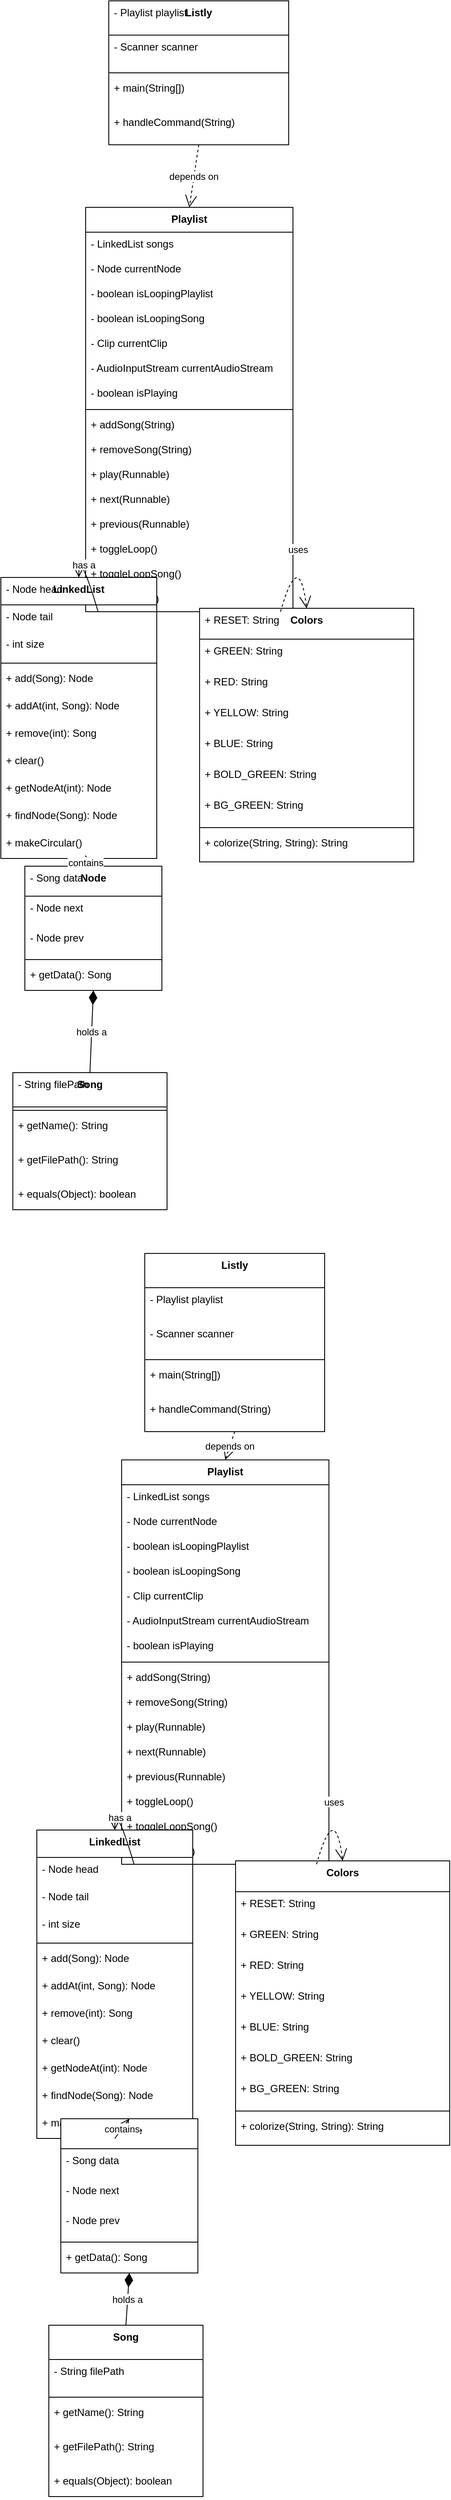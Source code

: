 <mxfile version="26.2.14">
  <diagram name="Page-1" id="Bg2ILVUZCvkJHj1Jf9vQ">
    <mxGraphModel dx="1000" dy="647" grid="1" gridSize="10" guides="1" tooltips="1" connect="1" arrows="1" fold="1" page="1" pageScale="1" pageWidth="850" pageHeight="1100" math="0" shadow="0">
      <root>
        <mxCell id="0" />
        <mxCell id="1" parent="0" />
        <mxCell id="2" value="Playlist" style="swimlane;fontStyle=1;align=center;verticalAlign=top;childLayout=stackLayout;horizontal=1;startSize=29;horizontalStack=0;resizeParent=1;resizeParentMax=0;resizeLast=0;collapsible=0;marginBottom=0;" parent="1" vertex="1">
          <mxGeometry x="107" y="249" width="242" height="472" as="geometry" />
        </mxCell>
        <mxCell id="3" value="- LinkedList songs" style="text;strokeColor=none;fillColor=none;align=left;verticalAlign=top;spacingLeft=4;spacingRight=4;overflow=hidden;rotatable=0;points=[[0,0.5],[1,0.5]];portConstraint=eastwest;" parent="2" vertex="1">
          <mxGeometry y="29" width="242" height="29" as="geometry" />
        </mxCell>
        <mxCell id="4" value="- Node currentNode" style="text;strokeColor=none;fillColor=none;align=left;verticalAlign=top;spacingLeft=4;spacingRight=4;overflow=hidden;rotatable=0;points=[[0,0.5],[1,0.5]];portConstraint=eastwest;" parent="2" vertex="1">
          <mxGeometry y="58" width="242" height="29" as="geometry" />
        </mxCell>
        <mxCell id="5" value="- boolean isLoopingPlaylist" style="text;strokeColor=none;fillColor=none;align=left;verticalAlign=top;spacingLeft=4;spacingRight=4;overflow=hidden;rotatable=0;points=[[0,0.5],[1,0.5]];portConstraint=eastwest;" parent="2" vertex="1">
          <mxGeometry y="87" width="242" height="29" as="geometry" />
        </mxCell>
        <mxCell id="6" value="- boolean isLoopingSong" style="text;strokeColor=none;fillColor=none;align=left;verticalAlign=top;spacingLeft=4;spacingRight=4;overflow=hidden;rotatable=0;points=[[0,0.5],[1,0.5]];portConstraint=eastwest;" parent="2" vertex="1">
          <mxGeometry y="116" width="242" height="29" as="geometry" />
        </mxCell>
        <mxCell id="7" value="- Clip currentClip" style="text;strokeColor=none;fillColor=none;align=left;verticalAlign=top;spacingLeft=4;spacingRight=4;overflow=hidden;rotatable=0;points=[[0,0.5],[1,0.5]];portConstraint=eastwest;" parent="2" vertex="1">
          <mxGeometry y="145" width="242" height="29" as="geometry" />
        </mxCell>
        <mxCell id="8" value="- AudioInputStream currentAudioStream" style="text;strokeColor=none;fillColor=none;align=left;verticalAlign=top;spacingLeft=4;spacingRight=4;overflow=hidden;rotatable=0;points=[[0,0.5],[1,0.5]];portConstraint=eastwest;" parent="2" vertex="1">
          <mxGeometry y="174" width="242" height="29" as="geometry" />
        </mxCell>
        <mxCell id="9" value="- boolean isPlaying" style="text;strokeColor=none;fillColor=none;align=left;verticalAlign=top;spacingLeft=4;spacingRight=4;overflow=hidden;rotatable=0;points=[[0,0.5],[1,0.5]];portConstraint=eastwest;" parent="2" vertex="1">
          <mxGeometry y="203" width="242" height="29" as="geometry" />
        </mxCell>
        <mxCell id="10" style="line;strokeWidth=1;fillColor=none;align=left;verticalAlign=middle;spacingTop=-1;spacingLeft=3;spacingRight=3;rotatable=0;labelPosition=right;points=[];portConstraint=eastwest;strokeColor=inherit;" parent="2" vertex="1">
          <mxGeometry y="232" width="242" height="8" as="geometry" />
        </mxCell>
        <mxCell id="11" value="+ addSong(String)" style="text;strokeColor=none;fillColor=none;align=left;verticalAlign=top;spacingLeft=4;spacingRight=4;overflow=hidden;rotatable=0;points=[[0,0.5],[1,0.5]];portConstraint=eastwest;" parent="2" vertex="1">
          <mxGeometry y="240" width="242" height="29" as="geometry" />
        </mxCell>
        <mxCell id="12" value="+ removeSong(String)" style="text;strokeColor=none;fillColor=none;align=left;verticalAlign=top;spacingLeft=4;spacingRight=4;overflow=hidden;rotatable=0;points=[[0,0.5],[1,0.5]];portConstraint=eastwest;" parent="2" vertex="1">
          <mxGeometry y="269" width="242" height="29" as="geometry" />
        </mxCell>
        <mxCell id="13" value="+ play(Runnable)" style="text;strokeColor=none;fillColor=none;align=left;verticalAlign=top;spacingLeft=4;spacingRight=4;overflow=hidden;rotatable=0;points=[[0,0.5],[1,0.5]];portConstraint=eastwest;" parent="2" vertex="1">
          <mxGeometry y="298" width="242" height="29" as="geometry" />
        </mxCell>
        <mxCell id="14" value="+ next(Runnable)" style="text;strokeColor=none;fillColor=none;align=left;verticalAlign=top;spacingLeft=4;spacingRight=4;overflow=hidden;rotatable=0;points=[[0,0.5],[1,0.5]];portConstraint=eastwest;" parent="2" vertex="1">
          <mxGeometry y="327" width="242" height="29" as="geometry" />
        </mxCell>
        <mxCell id="15" value="+ previous(Runnable)" style="text;strokeColor=none;fillColor=none;align=left;verticalAlign=top;spacingLeft=4;spacingRight=4;overflow=hidden;rotatable=0;points=[[0,0.5],[1,0.5]];portConstraint=eastwest;" parent="2" vertex="1">
          <mxGeometry y="356" width="242" height="29" as="geometry" />
        </mxCell>
        <mxCell id="16" value="+ toggleLoop()" style="text;strokeColor=none;fillColor=none;align=left;verticalAlign=top;spacingLeft=4;spacingRight=4;overflow=hidden;rotatable=0;points=[[0,0.5],[1,0.5]];portConstraint=eastwest;" parent="2" vertex="1">
          <mxGeometry y="385" width="242" height="29" as="geometry" />
        </mxCell>
        <mxCell id="17" value="+ toggleLoopSong()" style="text;strokeColor=none;fillColor=none;align=left;verticalAlign=top;spacingLeft=4;spacingRight=4;overflow=hidden;rotatable=0;points=[[0,0.5],[1,0.5]];portConstraint=eastwest;" parent="2" vertex="1">
          <mxGeometry y="414" width="242" height="29" as="geometry" />
        </mxCell>
        <mxCell id="18" value="+ printPlaylist()" style="text;strokeColor=none;fillColor=none;align=left;verticalAlign=top;spacingLeft=4;spacingRight=4;overflow=hidden;rotatable=0;points=[[0,0.5],[1,0.5]];portConstraint=eastwest;" parent="2" vertex="1">
          <mxGeometry y="443" width="242" height="29" as="geometry" />
        </mxCell>
        <mxCell id="19" value="LinkedList" style="swimlane;fontStyle=1;align=center;verticalAlign=top;childLayout=stackLayout;horizontal=1;startSize=32;horizontalStack=0;resizeParent=1;resizeParentMax=0;resizeLast=0;collapsible=0;marginBottom=0;" parent="1" vertex="1">
          <mxGeometry x="8" y="681" width="182" height="328" as="geometry" />
        </mxCell>
        <mxCell id="20" value="- Node head" style="text;strokeColor=none;fillColor=none;align=left;verticalAlign=top;spacingLeft=4;spacingRight=4;overflow=hidden;rotatable=0;points=[[0,0.5],[1,0.5]];portConstraint=eastwest;" parent="19" vertex="1">
          <mxGeometry width="182" height="32" as="geometry" />
        </mxCell>
        <mxCell id="21" value="- Node tail" style="text;strokeColor=none;fillColor=none;align=left;verticalAlign=top;spacingLeft=4;spacingRight=4;overflow=hidden;rotatable=0;points=[[0,0.5],[1,0.5]];portConstraint=eastwest;" parent="19" vertex="1">
          <mxGeometry y="32" width="182" height="32" as="geometry" />
        </mxCell>
        <mxCell id="22" value="- int size" style="text;strokeColor=none;fillColor=none;align=left;verticalAlign=top;spacingLeft=4;spacingRight=4;overflow=hidden;rotatable=0;points=[[0,0.5],[1,0.5]];portConstraint=eastwest;" parent="19" vertex="1">
          <mxGeometry y="64" width="182" height="32" as="geometry" />
        </mxCell>
        <mxCell id="23" style="line;strokeWidth=1;fillColor=none;align=left;verticalAlign=middle;spacingTop=-1;spacingLeft=3;spacingRight=3;rotatable=0;labelPosition=right;points=[];portConstraint=eastwest;strokeColor=inherit;" parent="19" vertex="1">
          <mxGeometry y="96" width="182" height="8" as="geometry" />
        </mxCell>
        <mxCell id="24" value="+ add(Song): Node" style="text;strokeColor=none;fillColor=none;align=left;verticalAlign=top;spacingLeft=4;spacingRight=4;overflow=hidden;rotatable=0;points=[[0,0.5],[1,0.5]];portConstraint=eastwest;" parent="19" vertex="1">
          <mxGeometry y="104" width="182" height="32" as="geometry" />
        </mxCell>
        <mxCell id="25" value="+ addAt(int, Song): Node" style="text;strokeColor=none;fillColor=none;align=left;verticalAlign=top;spacingLeft=4;spacingRight=4;overflow=hidden;rotatable=0;points=[[0,0.5],[1,0.5]];portConstraint=eastwest;" parent="19" vertex="1">
          <mxGeometry y="136" width="182" height="32" as="geometry" />
        </mxCell>
        <mxCell id="26" value="+ remove(int): Song" style="text;strokeColor=none;fillColor=none;align=left;verticalAlign=top;spacingLeft=4;spacingRight=4;overflow=hidden;rotatable=0;points=[[0,0.5],[1,0.5]];portConstraint=eastwest;" parent="19" vertex="1">
          <mxGeometry y="168" width="182" height="32" as="geometry" />
        </mxCell>
        <mxCell id="27" value="+ clear()" style="text;strokeColor=none;fillColor=none;align=left;verticalAlign=top;spacingLeft=4;spacingRight=4;overflow=hidden;rotatable=0;points=[[0,0.5],[1,0.5]];portConstraint=eastwest;" parent="19" vertex="1">
          <mxGeometry y="200" width="182" height="32" as="geometry" />
        </mxCell>
        <mxCell id="28" value="+ getNodeAt(int): Node" style="text;strokeColor=none;fillColor=none;align=left;verticalAlign=top;spacingLeft=4;spacingRight=4;overflow=hidden;rotatable=0;points=[[0,0.5],[1,0.5]];portConstraint=eastwest;" parent="19" vertex="1">
          <mxGeometry y="232" width="182" height="32" as="geometry" />
        </mxCell>
        <mxCell id="29" value="+ findNode(Song): Node" style="text;strokeColor=none;fillColor=none;align=left;verticalAlign=top;spacingLeft=4;spacingRight=4;overflow=hidden;rotatable=0;points=[[0,0.5],[1,0.5]];portConstraint=eastwest;" parent="19" vertex="1">
          <mxGeometry y="264" width="182" height="32" as="geometry" />
        </mxCell>
        <mxCell id="30" value="+ makeCircular()" style="text;strokeColor=none;fillColor=none;align=left;verticalAlign=top;spacingLeft=4;spacingRight=4;overflow=hidden;rotatable=0;points=[[0,0.5],[1,0.5]];portConstraint=eastwest;" parent="19" vertex="1">
          <mxGeometry y="296" width="182" height="32" as="geometry" />
        </mxCell>
        <mxCell id="31" value="Node" style="swimlane;fontStyle=1;align=center;verticalAlign=top;childLayout=stackLayout;horizontal=1;startSize=35;horizontalStack=0;resizeParent=1;resizeParentMax=0;resizeLast=0;collapsible=0;marginBottom=0;" parent="1" vertex="1">
          <mxGeometry x="36" y="1018" width="160" height="145" as="geometry" />
        </mxCell>
        <mxCell id="32" value="- Song data" style="text;strokeColor=none;fillColor=none;align=left;verticalAlign=top;spacingLeft=4;spacingRight=4;overflow=hidden;rotatable=0;points=[[0,0.5],[1,0.5]];portConstraint=eastwest;" parent="31" vertex="1">
          <mxGeometry width="160" height="35" as="geometry" />
        </mxCell>
        <mxCell id="33" value="- Node next" style="text;strokeColor=none;fillColor=none;align=left;verticalAlign=top;spacingLeft=4;spacingRight=4;overflow=hidden;rotatable=0;points=[[0,0.5],[1,0.5]];portConstraint=eastwest;" parent="31" vertex="1">
          <mxGeometry y="35" width="160" height="35" as="geometry" />
        </mxCell>
        <mxCell id="34" value="- Node prev" style="text;strokeColor=none;fillColor=none;align=left;verticalAlign=top;spacingLeft=4;spacingRight=4;overflow=hidden;rotatable=0;points=[[0,0.5],[1,0.5]];portConstraint=eastwest;" parent="31" vertex="1">
          <mxGeometry y="70" width="160" height="35" as="geometry" />
        </mxCell>
        <mxCell id="35" style="line;strokeWidth=1;fillColor=none;align=left;verticalAlign=middle;spacingTop=-1;spacingLeft=3;spacingRight=3;rotatable=0;labelPosition=right;points=[];portConstraint=eastwest;strokeColor=inherit;" parent="31" vertex="1">
          <mxGeometry y="105" width="160" height="8" as="geometry" />
        </mxCell>
        <mxCell id="36" value="+ getData(): Song" style="text;strokeColor=none;fillColor=none;align=left;verticalAlign=top;spacingLeft=4;spacingRight=4;overflow=hidden;rotatable=0;points=[[0,0.5],[1,0.5]];portConstraint=eastwest;" parent="31" vertex="1">
          <mxGeometry y="113" width="160" height="32" as="geometry" />
        </mxCell>
        <mxCell id="37" value="Song" style="swimlane;fontStyle=1;align=center;verticalAlign=top;childLayout=stackLayout;horizontal=1;startSize=40;horizontalStack=0;resizeParent=1;resizeParentMax=0;resizeLast=0;collapsible=0;marginBottom=0;" parent="1" vertex="1">
          <mxGeometry x="22" y="1259" width="180" height="160" as="geometry" />
        </mxCell>
        <mxCell id="38" value="- String filePath" style="text;strokeColor=none;fillColor=none;align=left;verticalAlign=top;spacingLeft=4;spacingRight=4;overflow=hidden;rotatable=0;points=[[0,0.5],[1,0.5]];portConstraint=eastwest;" parent="37" vertex="1">
          <mxGeometry width="180" height="40" as="geometry" />
        </mxCell>
        <mxCell id="39" style="line;strokeWidth=1;fillColor=none;align=left;verticalAlign=middle;spacingTop=-1;spacingLeft=3;spacingRight=3;rotatable=0;labelPosition=right;points=[];portConstraint=eastwest;strokeColor=inherit;" parent="37" vertex="1">
          <mxGeometry y="40" width="180" height="8" as="geometry" />
        </mxCell>
        <mxCell id="40" value="+ getName(): String" style="text;strokeColor=none;fillColor=none;align=left;verticalAlign=top;spacingLeft=4;spacingRight=4;overflow=hidden;rotatable=0;points=[[0,0.5],[1,0.5]];portConstraint=eastwest;" parent="37" vertex="1">
          <mxGeometry y="48" width="180" height="40" as="geometry" />
        </mxCell>
        <mxCell id="41" value="+ getFilePath(): String" style="text;strokeColor=none;fillColor=none;align=left;verticalAlign=top;spacingLeft=4;spacingRight=4;overflow=hidden;rotatable=0;points=[[0,0.5],[1,0.5]];portConstraint=eastwest;" parent="37" vertex="1">
          <mxGeometry y="88" width="180" height="40" as="geometry" />
        </mxCell>
        <mxCell id="42" value="+ equals(Object): boolean" style="text;strokeColor=none;fillColor=none;align=left;verticalAlign=top;spacingLeft=4;spacingRight=4;overflow=hidden;rotatable=0;points=[[0,0.5],[1,0.5]];portConstraint=eastwest;" parent="37" vertex="1">
          <mxGeometry y="128" width="180" height="32" as="geometry" />
        </mxCell>
        <mxCell id="43" value="Listly" style="swimlane;fontStyle=1;align=center;verticalAlign=top;childLayout=stackLayout;horizontal=1;startSize=40;horizontalStack=0;resizeParent=1;resizeParentMax=0;resizeLast=0;collapsible=0;marginBottom=0;" parent="1" vertex="1">
          <mxGeometry x="134" y="8" width="210" height="168" as="geometry" />
        </mxCell>
        <mxCell id="44" value="- Playlist playlist" style="text;strokeColor=none;fillColor=none;align=left;verticalAlign=top;spacingLeft=4;spacingRight=4;overflow=hidden;rotatable=0;points=[[0,0.5],[1,0.5]];portConstraint=eastwest;" parent="43" vertex="1">
          <mxGeometry width="210" height="40" as="geometry" />
        </mxCell>
        <mxCell id="45" value="- Scanner scanner" style="text;strokeColor=none;fillColor=none;align=left;verticalAlign=top;spacingLeft=4;spacingRight=4;overflow=hidden;rotatable=0;points=[[0,0.5],[1,0.5]];portConstraint=eastwest;" parent="43" vertex="1">
          <mxGeometry y="40" width="210" height="40" as="geometry" />
        </mxCell>
        <mxCell id="46" style="line;strokeWidth=1;fillColor=none;align=left;verticalAlign=middle;spacingTop=-1;spacingLeft=3;spacingRight=3;rotatable=0;labelPosition=right;points=[];portConstraint=eastwest;strokeColor=inherit;" parent="43" vertex="1">
          <mxGeometry y="80" width="210" height="8" as="geometry" />
        </mxCell>
        <mxCell id="47" value="+ main(String[])" style="text;strokeColor=none;fillColor=none;align=left;verticalAlign=top;spacingLeft=4;spacingRight=4;overflow=hidden;rotatable=0;points=[[0,0.5],[1,0.5]];portConstraint=eastwest;" parent="43" vertex="1">
          <mxGeometry y="88" width="210" height="40" as="geometry" />
        </mxCell>
        <mxCell id="48" value="+ handleCommand(String)" style="text;strokeColor=none;fillColor=none;align=left;verticalAlign=top;spacingLeft=4;spacingRight=4;overflow=hidden;rotatable=0;points=[[0,0.5],[1,0.5]];portConstraint=eastwest;" parent="43" vertex="1">
          <mxGeometry y="128" width="210" height="40" as="geometry" />
        </mxCell>
        <mxCell id="49" value="Colors" style="swimlane;fontStyle=1;align=center;verticalAlign=top;childLayout=stackLayout;horizontal=1;startSize=36;horizontalStack=0;resizeParent=1;resizeParentMax=0;resizeLast=0;collapsible=0;marginBottom=0;" parent="1" vertex="1">
          <mxGeometry x="240" y="717" width="250" height="296" as="geometry" />
        </mxCell>
        <mxCell id="50" value="+ RESET: String" style="text;strokeColor=none;fillColor=none;align=left;verticalAlign=top;spacingLeft=4;spacingRight=4;overflow=hidden;rotatable=0;points=[[0,0.5],[1,0.5]];portConstraint=eastwest;" vertex="1" parent="49">
          <mxGeometry width="250" height="36" as="geometry" />
        </mxCell>
        <mxCell id="51" value="+ GREEN: String" style="text;strokeColor=none;fillColor=none;align=left;verticalAlign=top;spacingLeft=4;spacingRight=4;overflow=hidden;rotatable=0;points=[[0,0.5],[1,0.5]];portConstraint=eastwest;" vertex="1" parent="49">
          <mxGeometry y="36" width="250" height="36" as="geometry" />
        </mxCell>
        <mxCell id="52" value="+ RED: String" style="text;strokeColor=none;fillColor=none;align=left;verticalAlign=top;spacingLeft=4;spacingRight=4;overflow=hidden;rotatable=0;points=[[0,0.5],[1,0.5]];portConstraint=eastwest;" vertex="1" parent="49">
          <mxGeometry y="72" width="250" height="36" as="geometry" />
        </mxCell>
        <mxCell id="53" value="+ YELLOW: String" style="text;strokeColor=none;fillColor=none;align=left;verticalAlign=top;spacingLeft=4;spacingRight=4;overflow=hidden;rotatable=0;points=[[0,0.5],[1,0.5]];portConstraint=eastwest;" vertex="1" parent="49">
          <mxGeometry y="108" width="250" height="36" as="geometry" />
        </mxCell>
        <mxCell id="54" value="+ BLUE: String" style="text;strokeColor=none;fillColor=none;align=left;verticalAlign=top;spacingLeft=4;spacingRight=4;overflow=hidden;rotatable=0;points=[[0,0.5],[1,0.5]];portConstraint=eastwest;" vertex="1" parent="49">
          <mxGeometry y="144" width="250" height="36" as="geometry" />
        </mxCell>
        <mxCell id="55" value="+ BOLD_GREEN: String" style="text;strokeColor=none;fillColor=none;align=left;verticalAlign=top;spacingLeft=4;spacingRight=4;overflow=hidden;rotatable=0;points=[[0,0.5],[1,0.5]];portConstraint=eastwest;" vertex="1" parent="49">
          <mxGeometry y="180" width="250" height="36" as="geometry" />
        </mxCell>
        <mxCell id="56" value="+ BG_GREEN: String" style="text;strokeColor=none;fillColor=none;align=left;verticalAlign=top;spacingLeft=4;spacingRight=4;overflow=hidden;rotatable=0;points=[[0,0.5],[1,0.5]];portConstraint=eastwest;" vertex="1" parent="49">
          <mxGeometry y="216" width="250" height="36" as="geometry" />
        </mxCell>
        <mxCell id="57" style="line;strokeWidth=1;fillColor=none;align=left;verticalAlign=middle;spacingTop=-1;spacingLeft=3;spacingRight=3;rotatable=0;labelPosition=right;points=[];portConstraint=eastwest;strokeColor=inherit;" vertex="1" parent="49">
          <mxGeometry y="252" width="250" height="8" as="geometry" />
        </mxCell>
        <mxCell id="58" value="+ colorize(String, String): String" style="text;strokeColor=none;fillColor=none;align=left;verticalAlign=top;spacingLeft=4;spacingRight=4;overflow=hidden;rotatable=0;points=[[0,0.5],[1,0.5]];portConstraint=eastwest;" vertex="1" parent="49">
          <mxGeometry y="260" width="250" height="36" as="geometry" />
        </mxCell>
        <mxCell id="vHM085T9VJocgPJCo9uY-49" value="Playlist" style="swimlane;fontStyle=1;align=center;verticalAlign=top;childLayout=stackLayout;horizontal=1;startSize=29;horizontalStack=0;resizeParent=1;resizeParentMax=0;resizeLast=0;collapsible=0;marginBottom=0;" vertex="1" parent="1">
          <mxGeometry x="149" y="1711" width="242" height="472" as="geometry" />
        </mxCell>
        <mxCell id="vHM085T9VJocgPJCo9uY-50" value="- LinkedList songs" style="text;strokeColor=none;fillColor=none;align=left;verticalAlign=top;spacingLeft=4;spacingRight=4;overflow=hidden;rotatable=0;points=[[0,0.5],[1,0.5]];portConstraint=eastwest;" vertex="1" parent="vHM085T9VJocgPJCo9uY-49">
          <mxGeometry y="29" width="242" height="29" as="geometry" />
        </mxCell>
        <mxCell id="vHM085T9VJocgPJCo9uY-51" value="- Node currentNode" style="text;strokeColor=none;fillColor=none;align=left;verticalAlign=top;spacingLeft=4;spacingRight=4;overflow=hidden;rotatable=0;points=[[0,0.5],[1,0.5]];portConstraint=eastwest;" vertex="1" parent="vHM085T9VJocgPJCo9uY-49">
          <mxGeometry y="58" width="242" height="29" as="geometry" />
        </mxCell>
        <mxCell id="vHM085T9VJocgPJCo9uY-52" value="- boolean isLoopingPlaylist" style="text;strokeColor=none;fillColor=none;align=left;verticalAlign=top;spacingLeft=4;spacingRight=4;overflow=hidden;rotatable=0;points=[[0,0.5],[1,0.5]];portConstraint=eastwest;" vertex="1" parent="vHM085T9VJocgPJCo9uY-49">
          <mxGeometry y="87" width="242" height="29" as="geometry" />
        </mxCell>
        <mxCell id="vHM085T9VJocgPJCo9uY-53" value="- boolean isLoopingSong" style="text;strokeColor=none;fillColor=none;align=left;verticalAlign=top;spacingLeft=4;spacingRight=4;overflow=hidden;rotatable=0;points=[[0,0.5],[1,0.5]];portConstraint=eastwest;" vertex="1" parent="vHM085T9VJocgPJCo9uY-49">
          <mxGeometry y="116" width="242" height="29" as="geometry" />
        </mxCell>
        <mxCell id="vHM085T9VJocgPJCo9uY-54" value="- Clip currentClip" style="text;strokeColor=none;fillColor=none;align=left;verticalAlign=top;spacingLeft=4;spacingRight=4;overflow=hidden;rotatable=0;points=[[0,0.5],[1,0.5]];portConstraint=eastwest;" vertex="1" parent="vHM085T9VJocgPJCo9uY-49">
          <mxGeometry y="145" width="242" height="29" as="geometry" />
        </mxCell>
        <mxCell id="vHM085T9VJocgPJCo9uY-55" value="- AudioInputStream currentAudioStream" style="text;strokeColor=none;fillColor=none;align=left;verticalAlign=top;spacingLeft=4;spacingRight=4;overflow=hidden;rotatable=0;points=[[0,0.5],[1,0.5]];portConstraint=eastwest;" vertex="1" parent="vHM085T9VJocgPJCo9uY-49">
          <mxGeometry y="174" width="242" height="29" as="geometry" />
        </mxCell>
        <mxCell id="vHM085T9VJocgPJCo9uY-56" value="- boolean isPlaying" style="text;strokeColor=none;fillColor=none;align=left;verticalAlign=top;spacingLeft=4;spacingRight=4;overflow=hidden;rotatable=0;points=[[0,0.5],[1,0.5]];portConstraint=eastwest;" vertex="1" parent="vHM085T9VJocgPJCo9uY-49">
          <mxGeometry y="203" width="242" height="29" as="geometry" />
        </mxCell>
        <mxCell id="vHM085T9VJocgPJCo9uY-57" style="line;strokeWidth=1;fillColor=none;align=left;verticalAlign=middle;spacingTop=-1;spacingLeft=3;spacingRight=3;rotatable=0;labelPosition=right;points=[];portConstraint=eastwest;strokeColor=inherit;" vertex="1" parent="vHM085T9VJocgPJCo9uY-49">
          <mxGeometry y="232" width="242" height="8" as="geometry" />
        </mxCell>
        <mxCell id="vHM085T9VJocgPJCo9uY-58" value="+ addSong(String)" style="text;strokeColor=none;fillColor=none;align=left;verticalAlign=top;spacingLeft=4;spacingRight=4;overflow=hidden;rotatable=0;points=[[0,0.5],[1,0.5]];portConstraint=eastwest;" vertex="1" parent="vHM085T9VJocgPJCo9uY-49">
          <mxGeometry y="240" width="242" height="29" as="geometry" />
        </mxCell>
        <mxCell id="vHM085T9VJocgPJCo9uY-59" value="+ removeSong(String)" style="text;strokeColor=none;fillColor=none;align=left;verticalAlign=top;spacingLeft=4;spacingRight=4;overflow=hidden;rotatable=0;points=[[0,0.5],[1,0.5]];portConstraint=eastwest;" vertex="1" parent="vHM085T9VJocgPJCo9uY-49">
          <mxGeometry y="269" width="242" height="29" as="geometry" />
        </mxCell>
        <mxCell id="vHM085T9VJocgPJCo9uY-60" value="+ play(Runnable)" style="text;strokeColor=none;fillColor=none;align=left;verticalAlign=top;spacingLeft=4;spacingRight=4;overflow=hidden;rotatable=0;points=[[0,0.5],[1,0.5]];portConstraint=eastwest;" vertex="1" parent="vHM085T9VJocgPJCo9uY-49">
          <mxGeometry y="298" width="242" height="29" as="geometry" />
        </mxCell>
        <mxCell id="vHM085T9VJocgPJCo9uY-61" value="+ next(Runnable)" style="text;strokeColor=none;fillColor=none;align=left;verticalAlign=top;spacingLeft=4;spacingRight=4;overflow=hidden;rotatable=0;points=[[0,0.5],[1,0.5]];portConstraint=eastwest;" vertex="1" parent="vHM085T9VJocgPJCo9uY-49">
          <mxGeometry y="327" width="242" height="29" as="geometry" />
        </mxCell>
        <mxCell id="vHM085T9VJocgPJCo9uY-62" value="+ previous(Runnable)" style="text;strokeColor=none;fillColor=none;align=left;verticalAlign=top;spacingLeft=4;spacingRight=4;overflow=hidden;rotatable=0;points=[[0,0.5],[1,0.5]];portConstraint=eastwest;" vertex="1" parent="vHM085T9VJocgPJCo9uY-49">
          <mxGeometry y="356" width="242" height="29" as="geometry" />
        </mxCell>
        <mxCell id="vHM085T9VJocgPJCo9uY-63" value="+ toggleLoop()" style="text;strokeColor=none;fillColor=none;align=left;verticalAlign=top;spacingLeft=4;spacingRight=4;overflow=hidden;rotatable=0;points=[[0,0.5],[1,0.5]];portConstraint=eastwest;" vertex="1" parent="vHM085T9VJocgPJCo9uY-49">
          <mxGeometry y="385" width="242" height="29" as="geometry" />
        </mxCell>
        <mxCell id="vHM085T9VJocgPJCo9uY-64" value="+ toggleLoopSong()" style="text;strokeColor=none;fillColor=none;align=left;verticalAlign=top;spacingLeft=4;spacingRight=4;overflow=hidden;rotatable=0;points=[[0,0.5],[1,0.5]];portConstraint=eastwest;" vertex="1" parent="vHM085T9VJocgPJCo9uY-49">
          <mxGeometry y="414" width="242" height="29" as="geometry" />
        </mxCell>
        <mxCell id="vHM085T9VJocgPJCo9uY-65" value="+ printPlaylist()" style="text;strokeColor=none;fillColor=none;align=left;verticalAlign=top;spacingLeft=4;spacingRight=4;overflow=hidden;rotatable=0;points=[[0,0.5],[1,0.5]];portConstraint=eastwest;" vertex="1" parent="vHM085T9VJocgPJCo9uY-49">
          <mxGeometry y="443" width="242" height="29" as="geometry" />
        </mxCell>
        <mxCell id="59" value="has a" style="curved=1;startArrow=none;endArrow=open;endSize=12;exitX=0.06;exitY=1;entryX=0.5;entryY=0;" edge="1" parent="1" source="2" target="19">
          <mxGeometry relative="1" as="geometry">
            <Array as="points">
              <mxPoint x="99" y="645" />
            </Array>
          </mxGeometry>
        </mxCell>
        <mxCell id="vHM085T9VJocgPJCo9uY-66" value="LinkedList" style="swimlane;fontStyle=1;align=center;verticalAlign=top;childLayout=stackLayout;horizontal=1;startSize=32;horizontalStack=0;resizeParent=1;resizeParentMax=0;resizeLast=0;collapsible=0;marginBottom=0;" vertex="1" parent="1">
          <mxGeometry x="50" y="2143" width="182" height="360" as="geometry" />
        </mxCell>
        <mxCell id="vHM085T9VJocgPJCo9uY-67" value="- Node head" style="text;strokeColor=none;fillColor=none;align=left;verticalAlign=top;spacingLeft=4;spacingRight=4;overflow=hidden;rotatable=0;points=[[0,0.5],[1,0.5]];portConstraint=eastwest;" vertex="1" parent="vHM085T9VJocgPJCo9uY-66">
          <mxGeometry y="32" width="182" height="32" as="geometry" />
        </mxCell>
        <mxCell id="vHM085T9VJocgPJCo9uY-68" value="- Node tail" style="text;strokeColor=none;fillColor=none;align=left;verticalAlign=top;spacingLeft=4;spacingRight=4;overflow=hidden;rotatable=0;points=[[0,0.5],[1,0.5]];portConstraint=eastwest;" vertex="1" parent="vHM085T9VJocgPJCo9uY-66">
          <mxGeometry y="64" width="182" height="32" as="geometry" />
        </mxCell>
        <mxCell id="vHM085T9VJocgPJCo9uY-69" value="- int size" style="text;strokeColor=none;fillColor=none;align=left;verticalAlign=top;spacingLeft=4;spacingRight=4;overflow=hidden;rotatable=0;points=[[0,0.5],[1,0.5]];portConstraint=eastwest;" vertex="1" parent="vHM085T9VJocgPJCo9uY-66">
          <mxGeometry y="96" width="182" height="32" as="geometry" />
        </mxCell>
        <mxCell id="vHM085T9VJocgPJCo9uY-70" style="line;strokeWidth=1;fillColor=none;align=left;verticalAlign=middle;spacingTop=-1;spacingLeft=3;spacingRight=3;rotatable=0;labelPosition=right;points=[];portConstraint=eastwest;strokeColor=inherit;" vertex="1" parent="vHM085T9VJocgPJCo9uY-66">
          <mxGeometry y="128" width="182" height="8" as="geometry" />
        </mxCell>
        <mxCell id="vHM085T9VJocgPJCo9uY-71" value="+ add(Song): Node" style="text;strokeColor=none;fillColor=none;align=left;verticalAlign=top;spacingLeft=4;spacingRight=4;overflow=hidden;rotatable=0;points=[[0,0.5],[1,0.5]];portConstraint=eastwest;" vertex="1" parent="vHM085T9VJocgPJCo9uY-66">
          <mxGeometry y="136" width="182" height="32" as="geometry" />
        </mxCell>
        <mxCell id="vHM085T9VJocgPJCo9uY-72" value="+ addAt(int, Song): Node" style="text;strokeColor=none;fillColor=none;align=left;verticalAlign=top;spacingLeft=4;spacingRight=4;overflow=hidden;rotatable=0;points=[[0,0.5],[1,0.5]];portConstraint=eastwest;" vertex="1" parent="vHM085T9VJocgPJCo9uY-66">
          <mxGeometry y="168" width="182" height="32" as="geometry" />
        </mxCell>
        <mxCell id="vHM085T9VJocgPJCo9uY-73" value="+ remove(int): Song" style="text;strokeColor=none;fillColor=none;align=left;verticalAlign=top;spacingLeft=4;spacingRight=4;overflow=hidden;rotatable=0;points=[[0,0.5],[1,0.5]];portConstraint=eastwest;" vertex="1" parent="vHM085T9VJocgPJCo9uY-66">
          <mxGeometry y="200" width="182" height="32" as="geometry" />
        </mxCell>
        <mxCell id="vHM085T9VJocgPJCo9uY-74" value="+ clear()" style="text;strokeColor=none;fillColor=none;align=left;verticalAlign=top;spacingLeft=4;spacingRight=4;overflow=hidden;rotatable=0;points=[[0,0.5],[1,0.5]];portConstraint=eastwest;" vertex="1" parent="vHM085T9VJocgPJCo9uY-66">
          <mxGeometry y="232" width="182" height="32" as="geometry" />
        </mxCell>
        <mxCell id="vHM085T9VJocgPJCo9uY-75" value="+ getNodeAt(int): Node" style="text;strokeColor=none;fillColor=none;align=left;verticalAlign=top;spacingLeft=4;spacingRight=4;overflow=hidden;rotatable=0;points=[[0,0.5],[1,0.5]];portConstraint=eastwest;" vertex="1" parent="vHM085T9VJocgPJCo9uY-66">
          <mxGeometry y="264" width="182" height="32" as="geometry" />
        </mxCell>
        <mxCell id="vHM085T9VJocgPJCo9uY-76" value="+ findNode(Song): Node" style="text;strokeColor=none;fillColor=none;align=left;verticalAlign=top;spacingLeft=4;spacingRight=4;overflow=hidden;rotatable=0;points=[[0,0.5],[1,0.5]];portConstraint=eastwest;" vertex="1" parent="vHM085T9VJocgPJCo9uY-66">
          <mxGeometry y="296" width="182" height="32" as="geometry" />
        </mxCell>
        <mxCell id="vHM085T9VJocgPJCo9uY-77" value="+ makeCircular()" style="text;strokeColor=none;fillColor=none;align=left;verticalAlign=top;spacingLeft=4;spacingRight=4;overflow=hidden;rotatable=0;points=[[0,0.5],[1,0.5]];portConstraint=eastwest;" vertex="1" parent="vHM085T9VJocgPJCo9uY-66">
          <mxGeometry y="328" width="182" height="32" as="geometry" />
        </mxCell>
        <mxCell id="60" value="contains" style="curved=1;startArrow=none;endArrow=open;endSize=12;exitX=0.5;exitY=1;entryX=0.5;entryY=0;" edge="1" parent="1" source="19" target="31">
          <mxGeometry relative="1" as="geometry" />
        </mxCell>
        <mxCell id="vHM085T9VJocgPJCo9uY-78" value="Node" style="swimlane;fontStyle=1;align=center;verticalAlign=top;childLayout=stackLayout;horizontal=1;startSize=35;horizontalStack=0;resizeParent=1;resizeParentMax=0;resizeLast=0;collapsible=0;marginBottom=0;" vertex="1" parent="1">
          <mxGeometry x="78" y="2480" width="160" height="180" as="geometry" />
        </mxCell>
        <mxCell id="vHM085T9VJocgPJCo9uY-79" value="- Song data" style="text;strokeColor=none;fillColor=none;align=left;verticalAlign=top;spacingLeft=4;spacingRight=4;overflow=hidden;rotatable=0;points=[[0,0.5],[1,0.5]];portConstraint=eastwest;" vertex="1" parent="vHM085T9VJocgPJCo9uY-78">
          <mxGeometry y="35" width="160" height="35" as="geometry" />
        </mxCell>
        <mxCell id="vHM085T9VJocgPJCo9uY-80" value="- Node next" style="text;strokeColor=none;fillColor=none;align=left;verticalAlign=top;spacingLeft=4;spacingRight=4;overflow=hidden;rotatable=0;points=[[0,0.5],[1,0.5]];portConstraint=eastwest;" vertex="1" parent="vHM085T9VJocgPJCo9uY-78">
          <mxGeometry y="70" width="160" height="35" as="geometry" />
        </mxCell>
        <mxCell id="vHM085T9VJocgPJCo9uY-81" value="- Node prev" style="text;strokeColor=none;fillColor=none;align=left;verticalAlign=top;spacingLeft=4;spacingRight=4;overflow=hidden;rotatable=0;points=[[0,0.5],[1,0.5]];portConstraint=eastwest;" vertex="1" parent="vHM085T9VJocgPJCo9uY-78">
          <mxGeometry y="105" width="160" height="35" as="geometry" />
        </mxCell>
        <mxCell id="vHM085T9VJocgPJCo9uY-82" style="line;strokeWidth=1;fillColor=none;align=left;verticalAlign=middle;spacingTop=-1;spacingLeft=3;spacingRight=3;rotatable=0;labelPosition=right;points=[];portConstraint=eastwest;strokeColor=inherit;" vertex="1" parent="vHM085T9VJocgPJCo9uY-78">
          <mxGeometry y="140" width="160" height="8" as="geometry" />
        </mxCell>
        <mxCell id="vHM085T9VJocgPJCo9uY-83" value="+ getData(): Song" style="text;strokeColor=none;fillColor=none;align=left;verticalAlign=top;spacingLeft=4;spacingRight=4;overflow=hidden;rotatable=0;points=[[0,0.5],[1,0.5]];portConstraint=eastwest;" vertex="1" parent="vHM085T9VJocgPJCo9uY-78">
          <mxGeometry y="148" width="160" height="32" as="geometry" />
        </mxCell>
        <mxCell id="61" value="holds a" style="curved=1;startArrow=diamondThin;startSize=14;startFill=1;endArrow=none;exitX=0.5;exitY=1;entryX=0.5;entryY=0;" edge="1" parent="1" source="31" target="37">
          <mxGeometry relative="1" as="geometry" />
        </mxCell>
        <mxCell id="vHM085T9VJocgPJCo9uY-84" value="Song" style="swimlane;fontStyle=1;align=center;verticalAlign=top;childLayout=stackLayout;horizontal=1;startSize=40;horizontalStack=0;resizeParent=1;resizeParentMax=0;resizeLast=0;collapsible=0;marginBottom=0;" vertex="1" parent="1">
          <mxGeometry x="64" y="2721" width="180" height="200" as="geometry" />
        </mxCell>
        <mxCell id="vHM085T9VJocgPJCo9uY-85" value="- String filePath" style="text;strokeColor=none;fillColor=none;align=left;verticalAlign=top;spacingLeft=4;spacingRight=4;overflow=hidden;rotatable=0;points=[[0,0.5],[1,0.5]];portConstraint=eastwest;" vertex="1" parent="vHM085T9VJocgPJCo9uY-84">
          <mxGeometry y="40" width="180" height="40" as="geometry" />
        </mxCell>
        <mxCell id="vHM085T9VJocgPJCo9uY-86" style="line;strokeWidth=1;fillColor=none;align=left;verticalAlign=middle;spacingTop=-1;spacingLeft=3;spacingRight=3;rotatable=0;labelPosition=right;points=[];portConstraint=eastwest;strokeColor=inherit;" vertex="1" parent="vHM085T9VJocgPJCo9uY-84">
          <mxGeometry y="80" width="180" height="8" as="geometry" />
        </mxCell>
        <mxCell id="vHM085T9VJocgPJCo9uY-87" value="+ getName(): String" style="text;strokeColor=none;fillColor=none;align=left;verticalAlign=top;spacingLeft=4;spacingRight=4;overflow=hidden;rotatable=0;points=[[0,0.5],[1,0.5]];portConstraint=eastwest;" vertex="1" parent="vHM085T9VJocgPJCo9uY-84">
          <mxGeometry y="88" width="180" height="40" as="geometry" />
        </mxCell>
        <mxCell id="vHM085T9VJocgPJCo9uY-88" value="+ getFilePath(): String" style="text;strokeColor=none;fillColor=none;align=left;verticalAlign=top;spacingLeft=4;spacingRight=4;overflow=hidden;rotatable=0;points=[[0,0.5],[1,0.5]];portConstraint=eastwest;" vertex="1" parent="vHM085T9VJocgPJCo9uY-84">
          <mxGeometry y="128" width="180" height="40" as="geometry" />
        </mxCell>
        <mxCell id="vHM085T9VJocgPJCo9uY-89" value="+ equals(Object): boolean" style="text;strokeColor=none;fillColor=none;align=left;verticalAlign=top;spacingLeft=4;spacingRight=4;overflow=hidden;rotatable=0;points=[[0,0.5],[1,0.5]];portConstraint=eastwest;" vertex="1" parent="vHM085T9VJocgPJCo9uY-84">
          <mxGeometry y="168" width="180" height="32" as="geometry" />
        </mxCell>
        <mxCell id="62" value="depends on" style="curved=1;dashed=1;startArrow=none;endArrow=open;endSize=12;exitX=0.5;exitY=1;entryX=0.5;entryY=0;" edge="1" parent="1" source="43" target="2">
          <mxGeometry relative="1" as="geometry" />
        </mxCell>
        <mxCell id="vHM085T9VJocgPJCo9uY-90" value="Listly" style="swimlane;fontStyle=1;align=center;verticalAlign=top;childLayout=stackLayout;horizontal=1;startSize=40;horizontalStack=0;resizeParent=1;resizeParentMax=0;resizeLast=0;collapsible=0;marginBottom=0;" vertex="1" parent="1">
          <mxGeometry x="176" y="1470" width="210" height="208" as="geometry" />
        </mxCell>
        <mxCell id="vHM085T9VJocgPJCo9uY-91" value="- Playlist playlist" style="text;strokeColor=none;fillColor=none;align=left;verticalAlign=top;spacingLeft=4;spacingRight=4;overflow=hidden;rotatable=0;points=[[0,0.5],[1,0.5]];portConstraint=eastwest;" vertex="1" parent="vHM085T9VJocgPJCo9uY-90">
          <mxGeometry y="40" width="210" height="40" as="geometry" />
        </mxCell>
        <mxCell id="vHM085T9VJocgPJCo9uY-92" value="- Scanner scanner" style="text;strokeColor=none;fillColor=none;align=left;verticalAlign=top;spacingLeft=4;spacingRight=4;overflow=hidden;rotatable=0;points=[[0,0.5],[1,0.5]];portConstraint=eastwest;" vertex="1" parent="vHM085T9VJocgPJCo9uY-90">
          <mxGeometry y="80" width="210" height="40" as="geometry" />
        </mxCell>
        <mxCell id="vHM085T9VJocgPJCo9uY-93" style="line;strokeWidth=1;fillColor=none;align=left;verticalAlign=middle;spacingTop=-1;spacingLeft=3;spacingRight=3;rotatable=0;labelPosition=right;points=[];portConstraint=eastwest;strokeColor=inherit;" vertex="1" parent="vHM085T9VJocgPJCo9uY-90">
          <mxGeometry y="120" width="210" height="8" as="geometry" />
        </mxCell>
        <mxCell id="vHM085T9VJocgPJCo9uY-94" value="+ main(String[])" style="text;strokeColor=none;fillColor=none;align=left;verticalAlign=top;spacingLeft=4;spacingRight=4;overflow=hidden;rotatable=0;points=[[0,0.5],[1,0.5]];portConstraint=eastwest;" vertex="1" parent="vHM085T9VJocgPJCo9uY-90">
          <mxGeometry y="128" width="210" height="40" as="geometry" />
        </mxCell>
        <mxCell id="vHM085T9VJocgPJCo9uY-95" value="+ handleCommand(String)" style="text;strokeColor=none;fillColor=none;align=left;verticalAlign=top;spacingLeft=4;spacingRight=4;overflow=hidden;rotatable=0;points=[[0,0.5],[1,0.5]];portConstraint=eastwest;" vertex="1" parent="vHM085T9VJocgPJCo9uY-90">
          <mxGeometry y="168" width="210" height="40" as="geometry" />
        </mxCell>
        <mxCell id="63" value="uses" style="curved=1;dashed=1;startArrow=none;endArrow=open;endSize=12;exitX=0.94;exitY=1;entryX=0.5;entryY=0;" edge="1" parent="1" source="2" target="49">
          <mxGeometry relative="1" as="geometry">
            <Array as="points">
              <mxPoint x="356" y="645" />
            </Array>
          </mxGeometry>
        </mxCell>
        <mxCell id="vHM085T9VJocgPJCo9uY-96" value="Colors" style="swimlane;fontStyle=1;align=center;verticalAlign=top;childLayout=stackLayout;horizontal=1;startSize=36;horizontalStack=0;resizeParent=1;resizeParentMax=0;resizeLast=0;collapsible=0;marginBottom=0;" vertex="1" parent="1">
          <mxGeometry x="282" y="2179" width="250" height="332" as="geometry" />
        </mxCell>
        <mxCell id="vHM085T9VJocgPJCo9uY-97" value="+ RESET: String" style="text;strokeColor=none;fillColor=none;align=left;verticalAlign=top;spacingLeft=4;spacingRight=4;overflow=hidden;rotatable=0;points=[[0,0.5],[1,0.5]];portConstraint=eastwest;" vertex="1" parent="vHM085T9VJocgPJCo9uY-96">
          <mxGeometry y="36" width="250" height="36" as="geometry" />
        </mxCell>
        <mxCell id="vHM085T9VJocgPJCo9uY-98" value="+ GREEN: String" style="text;strokeColor=none;fillColor=none;align=left;verticalAlign=top;spacingLeft=4;spacingRight=4;overflow=hidden;rotatable=0;points=[[0,0.5],[1,0.5]];portConstraint=eastwest;" vertex="1" parent="vHM085T9VJocgPJCo9uY-96">
          <mxGeometry y="72" width="250" height="36" as="geometry" />
        </mxCell>
        <mxCell id="vHM085T9VJocgPJCo9uY-99" value="+ RED: String" style="text;strokeColor=none;fillColor=none;align=left;verticalAlign=top;spacingLeft=4;spacingRight=4;overflow=hidden;rotatable=0;points=[[0,0.5],[1,0.5]];portConstraint=eastwest;" vertex="1" parent="vHM085T9VJocgPJCo9uY-96">
          <mxGeometry y="108" width="250" height="36" as="geometry" />
        </mxCell>
        <mxCell id="vHM085T9VJocgPJCo9uY-100" value="+ YELLOW: String" style="text;strokeColor=none;fillColor=none;align=left;verticalAlign=top;spacingLeft=4;spacingRight=4;overflow=hidden;rotatable=0;points=[[0,0.5],[1,0.5]];portConstraint=eastwest;" vertex="1" parent="vHM085T9VJocgPJCo9uY-96">
          <mxGeometry y="144" width="250" height="36" as="geometry" />
        </mxCell>
        <mxCell id="vHM085T9VJocgPJCo9uY-101" value="+ BLUE: String" style="text;strokeColor=none;fillColor=none;align=left;verticalAlign=top;spacingLeft=4;spacingRight=4;overflow=hidden;rotatable=0;points=[[0,0.5],[1,0.5]];portConstraint=eastwest;" vertex="1" parent="vHM085T9VJocgPJCo9uY-96">
          <mxGeometry y="180" width="250" height="36" as="geometry" />
        </mxCell>
        <mxCell id="vHM085T9VJocgPJCo9uY-102" value="+ BOLD_GREEN: String" style="text;strokeColor=none;fillColor=none;align=left;verticalAlign=top;spacingLeft=4;spacingRight=4;overflow=hidden;rotatable=0;points=[[0,0.5],[1,0.5]];portConstraint=eastwest;" vertex="1" parent="vHM085T9VJocgPJCo9uY-96">
          <mxGeometry y="216" width="250" height="36" as="geometry" />
        </mxCell>
        <mxCell id="vHM085T9VJocgPJCo9uY-103" value="+ BG_GREEN: String" style="text;strokeColor=none;fillColor=none;align=left;verticalAlign=top;spacingLeft=4;spacingRight=4;overflow=hidden;rotatable=0;points=[[0,0.5],[1,0.5]];portConstraint=eastwest;" vertex="1" parent="vHM085T9VJocgPJCo9uY-96">
          <mxGeometry y="252" width="250" height="36" as="geometry" />
        </mxCell>
        <mxCell id="vHM085T9VJocgPJCo9uY-104" style="line;strokeWidth=1;fillColor=none;align=left;verticalAlign=middle;spacingTop=-1;spacingLeft=3;spacingRight=3;rotatable=0;labelPosition=right;points=[];portConstraint=eastwest;strokeColor=inherit;" vertex="1" parent="vHM085T9VJocgPJCo9uY-96">
          <mxGeometry y="288" width="250" height="8" as="geometry" />
        </mxCell>
        <mxCell id="vHM085T9VJocgPJCo9uY-105" value="+ colorize(String, String): String" style="text;strokeColor=none;fillColor=none;align=left;verticalAlign=top;spacingLeft=4;spacingRight=4;overflow=hidden;rotatable=0;points=[[0,0.5],[1,0.5]];portConstraint=eastwest;" vertex="1" parent="vHM085T9VJocgPJCo9uY-96">
          <mxGeometry y="296" width="250" height="36" as="geometry" />
        </mxCell>
        <mxCell id="vHM085T9VJocgPJCo9uY-106" value="has a" style="curved=1;startArrow=none;endArrow=open;endSize=12;exitX=0.06;exitY=1;entryX=0.5;entryY=0;" edge="1" parent="1" source="vHM085T9VJocgPJCo9uY-49" target="vHM085T9VJocgPJCo9uY-66">
          <mxGeometry relative="1" as="geometry">
            <Array as="points">
              <mxPoint x="141" y="2107" />
            </Array>
          </mxGeometry>
        </mxCell>
        <mxCell id="vHM085T9VJocgPJCo9uY-107" value="contains" style="curved=1;startArrow=none;endArrow=open;endSize=12;exitX=0.5;exitY=1;entryX=0.5;entryY=0;" edge="1" parent="1" source="vHM085T9VJocgPJCo9uY-66" target="vHM085T9VJocgPJCo9uY-78">
          <mxGeometry relative="1" as="geometry" />
        </mxCell>
        <mxCell id="vHM085T9VJocgPJCo9uY-108" value="holds a" style="curved=1;startArrow=diamondThin;startSize=14;startFill=1;endArrow=none;exitX=0.5;exitY=1;entryX=0.5;entryY=0;" edge="1" parent="1" source="vHM085T9VJocgPJCo9uY-78" target="vHM085T9VJocgPJCo9uY-84">
          <mxGeometry relative="1" as="geometry" />
        </mxCell>
        <mxCell id="vHM085T9VJocgPJCo9uY-109" value="depends on" style="curved=1;dashed=1;startArrow=none;endArrow=open;endSize=12;exitX=0.5;exitY=1;entryX=0.5;entryY=0;" edge="1" parent="1" source="vHM085T9VJocgPJCo9uY-90" target="vHM085T9VJocgPJCo9uY-49">
          <mxGeometry relative="1" as="geometry" />
        </mxCell>
        <mxCell id="vHM085T9VJocgPJCo9uY-110" value="uses" style="curved=1;dashed=1;startArrow=none;endArrow=open;endSize=12;exitX=0.94;exitY=1;entryX=0.5;entryY=0;" edge="1" parent="1" source="vHM085T9VJocgPJCo9uY-49" target="vHM085T9VJocgPJCo9uY-96">
          <mxGeometry relative="1" as="geometry">
            <Array as="points">
              <mxPoint x="398" y="2107" />
            </Array>
          </mxGeometry>
        </mxCell>
      </root>
    </mxGraphModel>
  </diagram>
</mxfile>
